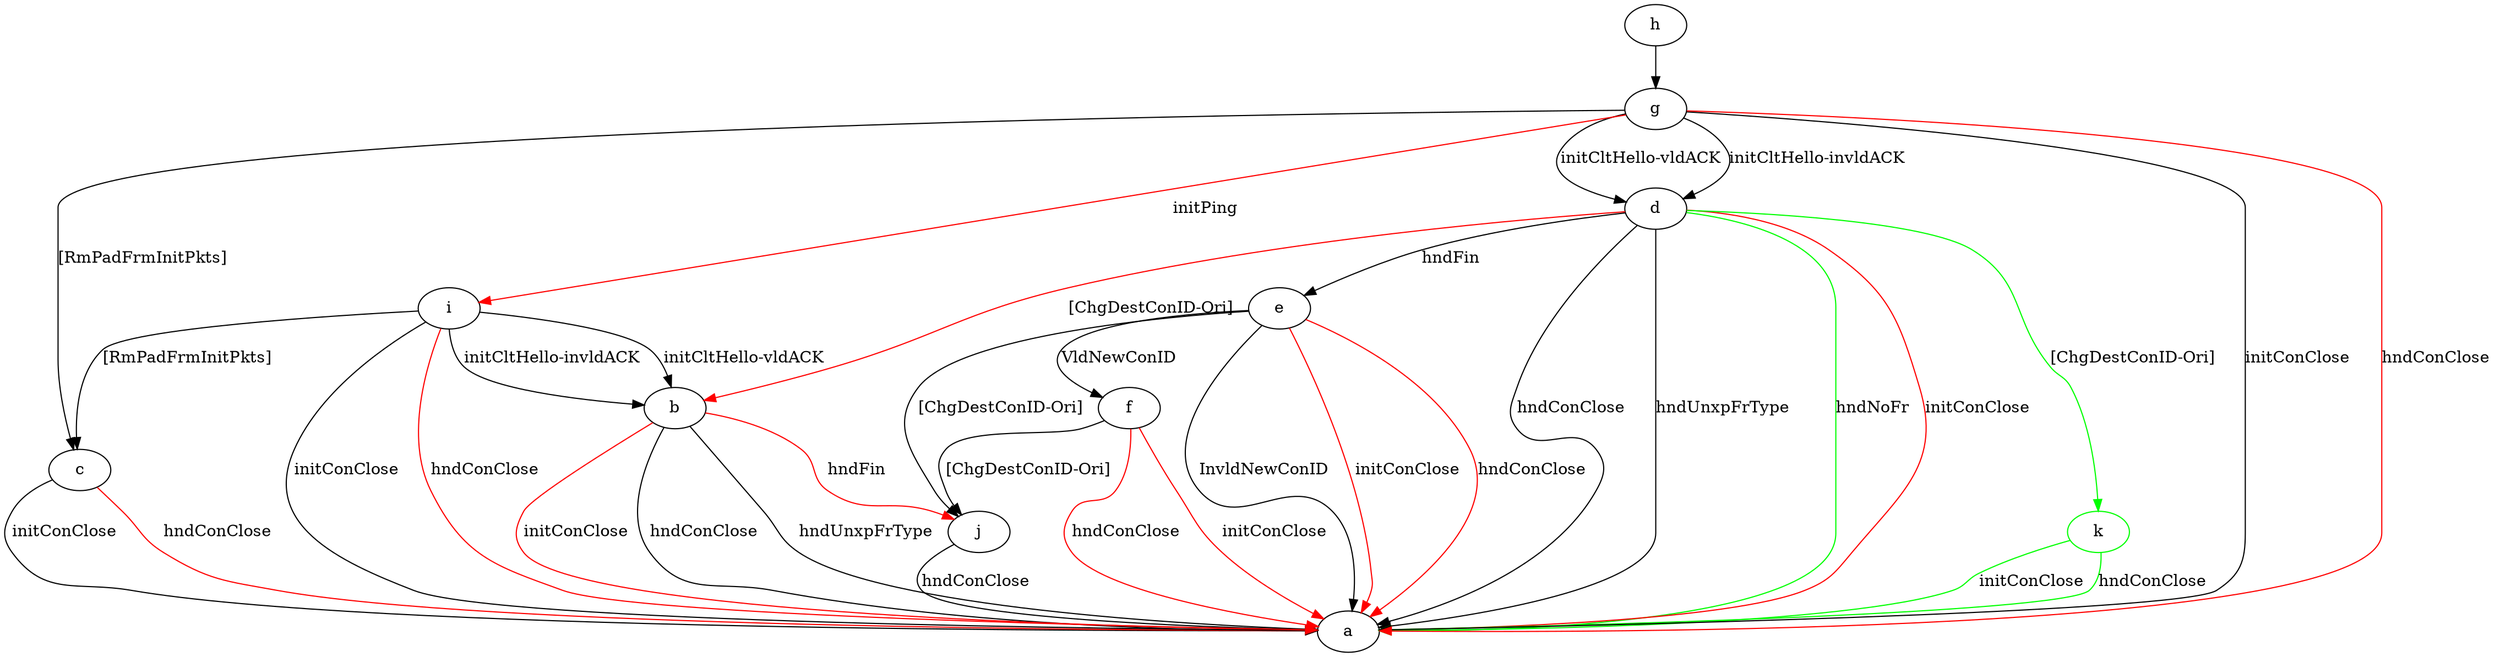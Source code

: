 digraph "" {
	b -> a	[key=0,
		label="hndConClose "];
	b -> a	[key=1,
		label="hndUnxpFrType "];
	b -> a	[key=2,
		color=red,
		label="initConClose "];
	b -> j	[key=0,
		color=red,
		label="hndFin "];
	c -> a	[key=0,
		label="initConClose "];
	c -> a	[key=1,
		color=red,
		label="hndConClose "];
	d -> a	[key=0,
		label="hndConClose "];
	d -> a	[key=1,
		label="hndUnxpFrType "];
	d -> a	[key=2,
		color=green,
		label="hndNoFr "];
	d -> a	[key=3,
		color=red,
		label="initConClose "];
	d -> b	[key=0,
		color=red,
		label="[ChgDestConID-Ori] "];
	d -> e	[key=0,
		label="hndFin "];
	k	[color=green];
	d -> k	[key=0,
		color=green,
		label="[ChgDestConID-Ori] "];
	e -> a	[key=0,
		label="InvldNewConID "];
	e -> a	[key=1,
		color=red,
		label="initConClose "];
	e -> a	[key=2,
		color=red,
		label="hndConClose "];
	e -> f	[key=0,
		label="VldNewConID "];
	e -> j	[key=0,
		label="[ChgDestConID-Ori] "];
	f -> a	[key=0,
		color=red,
		label="initConClose "];
	f -> a	[key=1,
		color=red,
		label="hndConClose "];
	f -> j	[key=0,
		label="[ChgDestConID-Ori] "];
	g -> a	[key=0,
		label="initConClose "];
	g -> a	[key=1,
		color=red,
		label="hndConClose "];
	g -> c	[key=0,
		label="[RmPadFrmInitPkts] "];
	g -> d	[key=0,
		label="initCltHello-vldACK "];
	g -> d	[key=1,
		label="initCltHello-invldACK "];
	g -> i	[key=0,
		color=red,
		label="initPing "];
	h -> g	[key=0];
	i -> a	[key=0,
		label="initConClose "];
	i -> a	[key=1,
		color=red,
		label="hndConClose "];
	i -> b	[key=0,
		label="initCltHello-vldACK "];
	i -> b	[key=1,
		label="initCltHello-invldACK "];
	i -> c	[key=0,
		label="[RmPadFrmInitPkts] "];
	j -> a	[key=0,
		label="hndConClose "];
	k -> a	[key=0,
		color=green,
		label="initConClose "];
	k -> a	[key=1,
		color=green,
		label="hndConClose "];
}
